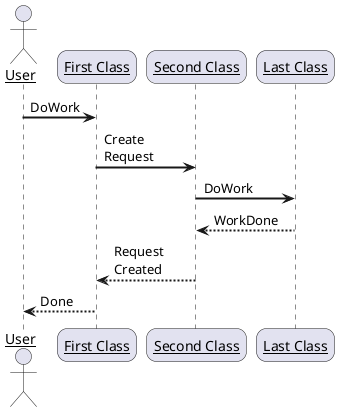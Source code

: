 @startuml

skinparam sequenceArrowThickness 2
skinparam roundcorner 20
skinparam maxmessagesize 60
skinparam sequenceParticipant underline

actor User
participant "First Class" as A
participant "Second Class" as B
participant "Last Class" as C

User -> A: DoWork
A -> B: Create Request
B -> C: DoWork
C --> B: WorkDone
B --> A: Request Created
A --> User: Done

@enduml